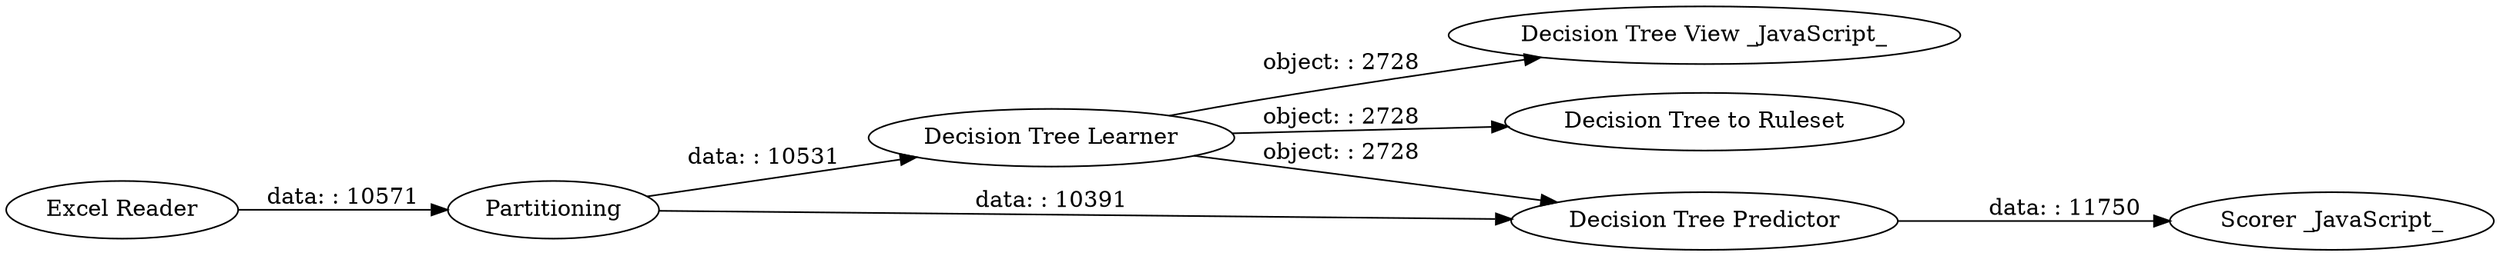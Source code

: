 digraph {
	"-2343878089134915818_1" [label="Excel Reader"]
	"-2343878089134915818_3" [label="Decision Tree Learner"]
	"-2343878089134915818_7" [label="Decision Tree View _JavaScript_"]
	"-2343878089134915818_6" [label="Decision Tree to Ruleset"]
	"-2343878089134915818_8" [label="Scorer _JavaScript_"]
	"-2343878089134915818_2" [label=Partitioning]
	"-2343878089134915818_4" [label="Decision Tree Predictor"]
	"-2343878089134915818_4" -> "-2343878089134915818_8" [label="data: : 11750"]
	"-2343878089134915818_3" -> "-2343878089134915818_7" [label="object: : 2728"]
	"-2343878089134915818_2" -> "-2343878089134915818_4" [label="data: : 10391"]
	"-2343878089134915818_3" -> "-2343878089134915818_6" [label="object: : 2728"]
	"-2343878089134915818_2" -> "-2343878089134915818_3" [label="data: : 10531"]
	"-2343878089134915818_3" -> "-2343878089134915818_4" [label="object: : 2728"]
	"-2343878089134915818_1" -> "-2343878089134915818_2" [label="data: : 10571"]
	rankdir=LR
}
